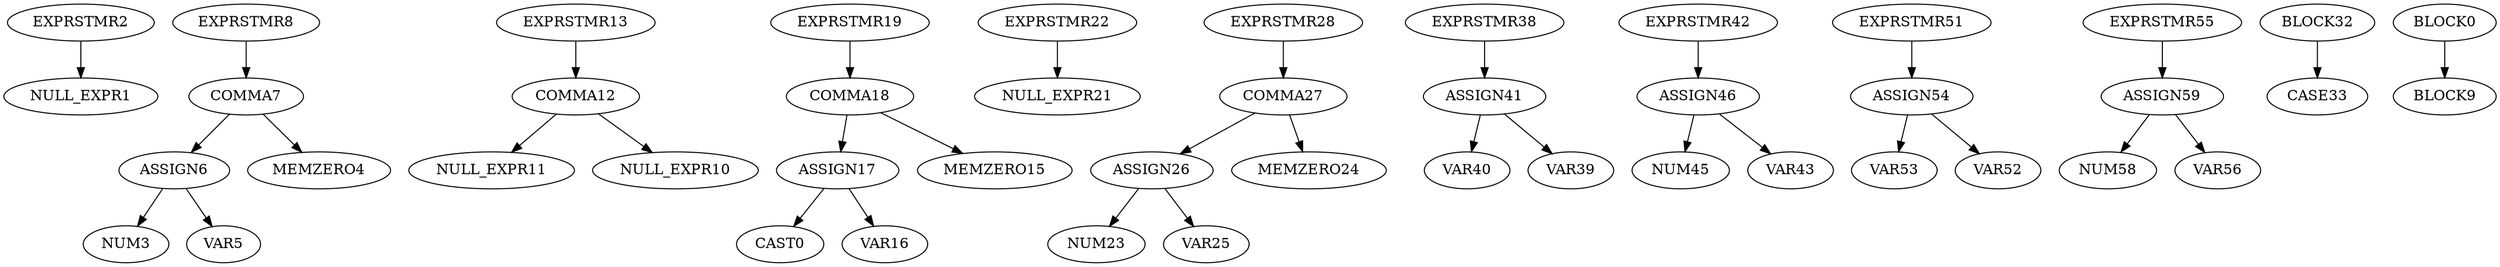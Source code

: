 digraph A { 
EXPRSTMR2 -> NULL_EXPR1
ASSIGN6 -> NUM3
ASSIGN6 -> VAR5
COMMA7 -> ASSIGN6
COMMA7 -> MEMZERO4
EXPRSTMR8 -> COMMA7
COMMA12 -> NULL_EXPR11
COMMA12 -> NULL_EXPR10
EXPRSTMR13 -> COMMA12
ASSIGN17 -> CAST0
ASSIGN17 -> VAR16
COMMA18 -> ASSIGN17
COMMA18 -> MEMZERO15
EXPRSTMR19 -> COMMA18
EXPRSTMR22 -> NULL_EXPR21
ASSIGN26 -> NUM23
ASSIGN26 -> VAR25
COMMA27 -> ASSIGN26
COMMA27 -> MEMZERO24
EXPRSTMR28 -> COMMA27
ASSIGN41 -> VAR40
ASSIGN41 -> VAR39
EXPRSTMR38 -> ASSIGN41
ASSIGN46 -> NUM45
ASSIGN46 -> VAR43
EXPRSTMR42 -> ASSIGN46
ASSIGN54 -> VAR53
ASSIGN54 -> VAR52
EXPRSTMR51 -> ASSIGN54
ASSIGN59 -> NUM58
ASSIGN59 -> VAR56
EXPRSTMR55 -> ASSIGN59
BLOCK32 -> CASE33
BLOCK0 -> BLOCK9
}
